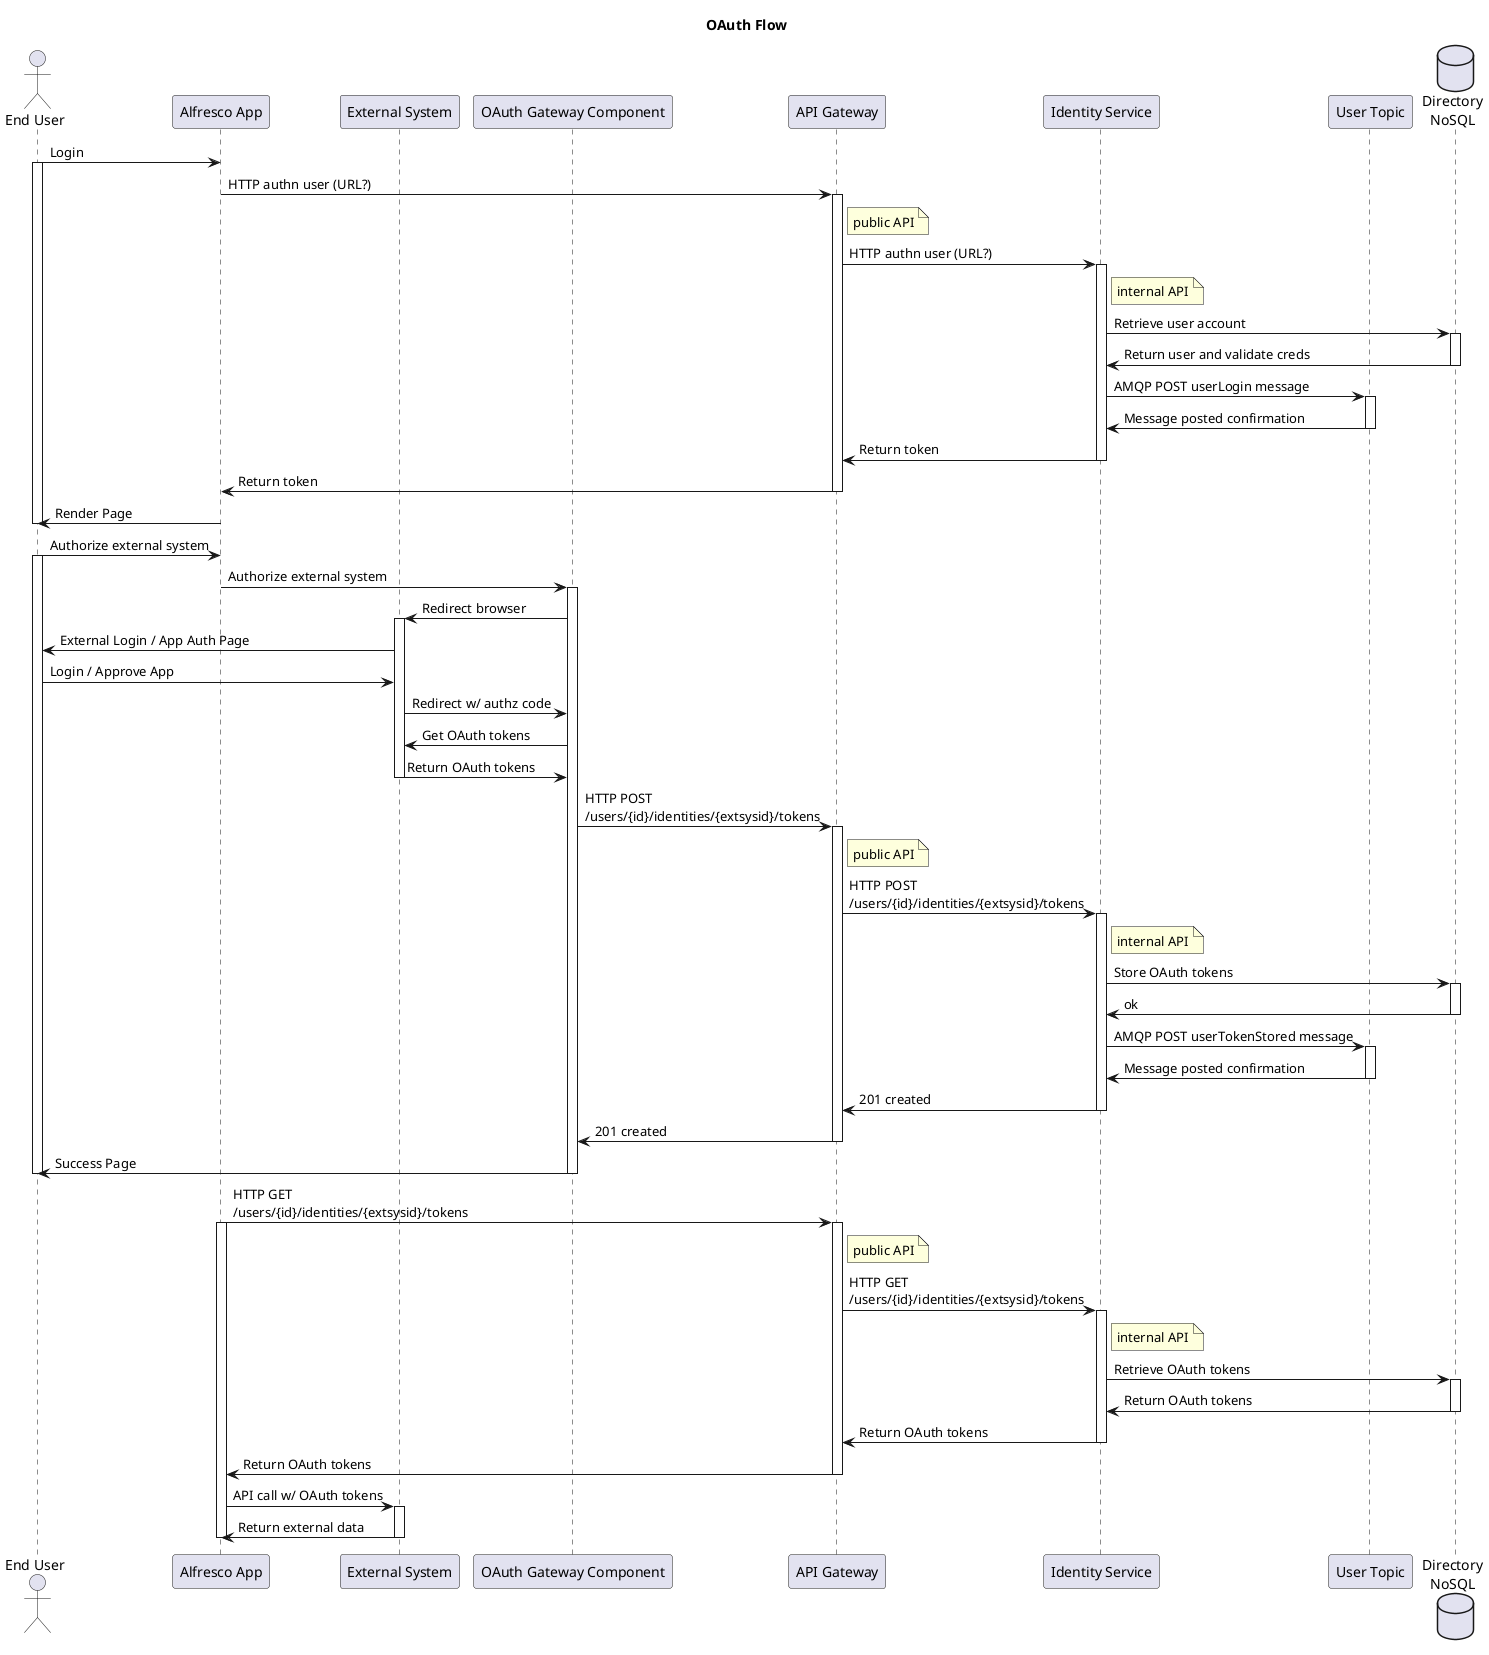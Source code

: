 @startuml

@startuml

Title: OAuth Flow

actor "End User" as U
participant "Alfresco App" as ALF
participant "External System" as EXT
participant "OAuth Gateway Component" as OG
participant "API Gateway" as AG
participant "Identity Service" as IS
participant "User Topic" as UT
database "Directory\nNoSQL" as D

U->ALF: Login
activate U
ALF->AG: HTTP authn user (URL?)
activate AG
note right of AG
public API
end note
AG->IS: HTTP authn user (URL?)
note right of IS
internal API
end note
activate IS
IS->D: Retrieve user account
activate D
D->IS: Return user and validate creds
deactivate D
IS->UT: AMQP POST userLogin message
activate UT
UT->IS: Message posted confirmation
deactivate UT
IS->AG: Return token
deactivate IS
AG->ALF: Return token
deactivate AG
ALF->U: Render Page
deactivate U

U->ALF: Authorize external system
activate U
ALF->OG: Authorize external system
activate OG
OG->EXT: Redirect browser
activate EXT
EXT->U: External Login / App Auth Page
U->EXT: Login / Approve App
EXT->OG: Redirect w/ authz code
OG->EXT: Get OAuth tokens
EXT->OG: Return OAuth tokens
deactivate EXT
OG->AG: HTTP POST\n/users/{id}/identities/{extsysid}/tokens
activate AG
note right of AG
public API
end note
AG->IS: HTTP POST\n/users/{id}/identities/{extsysid}/tokens
note right of IS
internal API
end note
activate IS
IS->D: Store OAuth tokens
activate D
D->IS: ok
deactivate D
IS->UT: AMQP POST userTokenStored message
activate UT
UT->IS: Message posted confirmation
deactivate UT
IS->AG: 201 created
deactivate IS
AG->OG: 201 created
deactivate AG
OG->U: Success Page
deactivate OG
deactivate U

ALF->AG: HTTP GET\n/users/{id}/identities/{extsysid}/tokens
activate ALF
activate AG
note right of AG
public API
end note
AG->IS: HTTP GET\n/users/{id}/identities/{extsysid}/tokens
note right of IS
internal API
end note
activate IS
IS->D: Retrieve OAuth tokens
activate D
D->IS: Return OAuth tokens
deactivate D
IS->AG: Return OAuth tokens
deactivate IS
AG->ALF: Return OAuth tokens
deactivate AG
ALF->EXT: API call w/ OAuth tokens
activate EXT
EXT->ALF: Return external data
deactivate EXT
deactivate ALF

@enduml



@enduml
